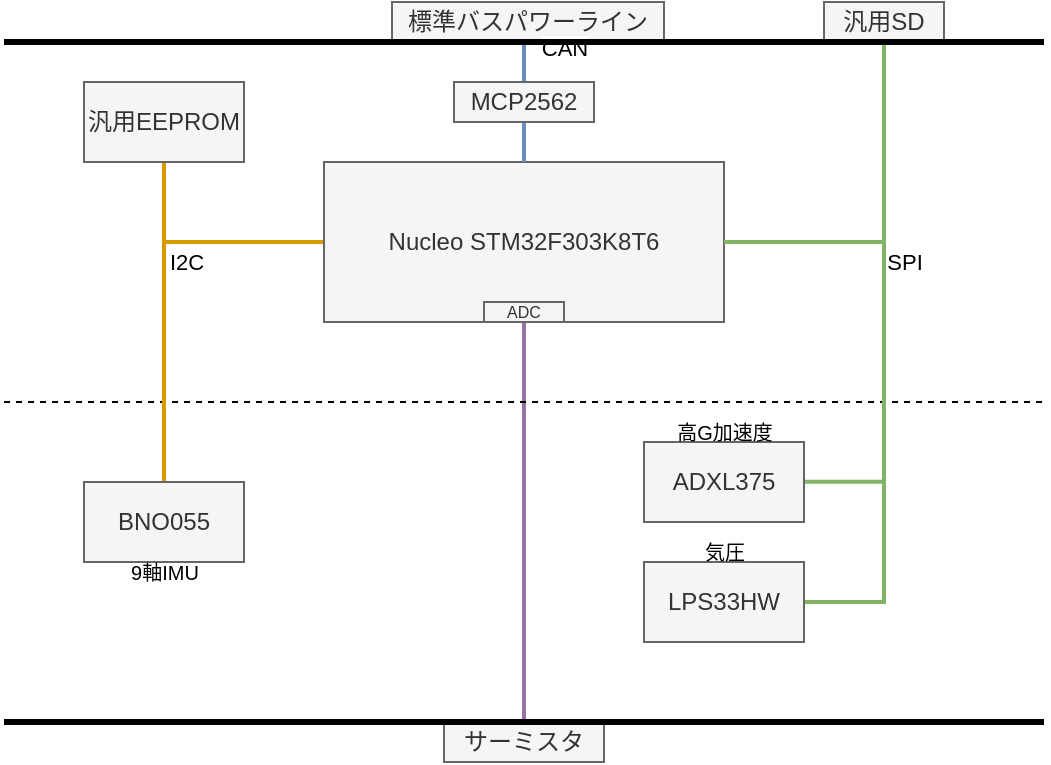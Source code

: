 <mxfile version="20.8.18" type="device"><diagram name="ページ1" id="QkPX6XRcepi8HQ4dwopv"><mxGraphModel dx="630" dy="430" grid="1" gridSize="10" guides="1" tooltips="1" connect="1" arrows="1" fold="1" page="1" pageScale="1" pageWidth="827" pageHeight="1169" math="0" shadow="0"><root><mxCell id="0"/><mxCell id="1" parent="0"/><mxCell id="HbSf87zt3STtH-_YpoYn-5" value="" style="endArrow=none;html=1;rounded=0;strokeWidth=2;fillColor=#e1d5e7;strokeColor=#9673a6;exitX=0.5;exitY=1;exitDx=0;exitDy=0;" edge="1" parent="1" source="HbSf87zt3STtH-_YpoYn-3"><mxGeometry width="50" height="50" relative="1" as="geometry"><mxPoint x="430" y="450" as="sourcePoint"/><mxPoint x="420" y="640" as="targetPoint"/></mxGeometry></mxCell><mxCell id="4oapB1MWvMiPvNOWLdjF-1" value="標準バスパワーライン" style="rounded=0;whiteSpace=wrap;html=1;fillColor=#f5f5f5;fontColor=#333333;strokeColor=#666666;" parent="1" vertex="1"><mxGeometry x="354" y="280" width="136" height="20" as="geometry"/></mxCell><mxCell id="4oapB1MWvMiPvNOWLdjF-12" style="edgeStyle=orthogonalEdgeStyle;rounded=0;orthogonalLoop=1;jettySize=auto;html=1;entryX=0.5;entryY=1;entryDx=0;entryDy=0;endArrow=none;endFill=0;strokeWidth=2;fillColor=#ffe6cc;strokeColor=#d79b00;" parent="1" source="4oapB1MWvMiPvNOWLdjF-2" target="4oapB1MWvMiPvNOWLdjF-11" edge="1"><mxGeometry relative="1" as="geometry"/></mxCell><mxCell id="4oapB1MWvMiPvNOWLdjF-16" value="I2C" style="edgeLabel;html=1;align=center;verticalAlign=middle;resizable=0;points=[];" parent="4oapB1MWvMiPvNOWLdjF-12" vertex="1" connectable="0"><mxGeometry x="-0.022" relative="1" as="geometry"><mxPoint x="-11" y="10" as="offset"/></mxGeometry></mxCell><mxCell id="4oapB1MWvMiPvNOWLdjF-2" value="Nucleo STM32F303K8T6" style="rounded=0;whiteSpace=wrap;html=1;fillColor=#f5f5f5;fontColor=#333333;strokeColor=#666666;" parent="1" vertex="1"><mxGeometry x="320" y="360" width="200" height="80" as="geometry"/></mxCell><mxCell id="4oapB1MWvMiPvNOWLdjF-23" value="" style="edgeStyle=orthogonalEdgeStyle;rounded=0;orthogonalLoop=1;jettySize=auto;html=1;endArrow=none;endFill=0;fillColor=#dae8fc;strokeColor=#6c8ebf;strokeWidth=2;" parent="1" source="4oapB1MWvMiPvNOWLdjF-5" target="4oapB1MWvMiPvNOWLdjF-2" edge="1"><mxGeometry relative="1" as="geometry"/></mxCell><mxCell id="4oapB1MWvMiPvNOWLdjF-24" value="CAN" style="edgeStyle=orthogonalEdgeStyle;rounded=0;orthogonalLoop=1;jettySize=auto;html=1;endArrow=none;endFill=0;fillColor=#dae8fc;strokeColor=#6c8ebf;strokeWidth=2;" parent="1" source="4oapB1MWvMiPvNOWLdjF-5" edge="1"><mxGeometry x="0.667" y="-20" relative="1" as="geometry"><mxPoint x="420" y="300.0" as="targetPoint"/><mxPoint as="offset"/></mxGeometry></mxCell><mxCell id="4oapB1MWvMiPvNOWLdjF-5" value="MCP2562" style="rounded=0;whiteSpace=wrap;html=1;fillColor=#f5f5f5;fontColor=#333333;strokeColor=#666666;" parent="1" vertex="1"><mxGeometry x="385" y="320" width="70" height="20" as="geometry"/></mxCell><mxCell id="4oapB1MWvMiPvNOWLdjF-11" value="汎用EEPROM" style="rounded=0;whiteSpace=wrap;html=1;fillColor=#f5f5f5;fontColor=#333333;strokeColor=#666666;" parent="1" vertex="1"><mxGeometry x="200" y="320" width="80" height="40" as="geometry"/></mxCell><mxCell id="4oapB1MWvMiPvNOWLdjF-14" style="edgeStyle=orthogonalEdgeStyle;rounded=0;orthogonalLoop=1;jettySize=auto;html=1;entryX=1;entryY=0.5;entryDx=0;entryDy=0;endArrow=none;endFill=0;fillColor=#d5e8d4;strokeColor=#82b366;strokeWidth=2;" parent="1" source="4oapB1MWvMiPvNOWLdjF-13" target="4oapB1MWvMiPvNOWLdjF-2" edge="1"><mxGeometry relative="1" as="geometry"><Array as="points"><mxPoint x="600" y="400"/></Array></mxGeometry></mxCell><mxCell id="4oapB1MWvMiPvNOWLdjF-15" value="SPI" style="edgeLabel;html=1;align=center;verticalAlign=middle;resizable=0;points=[];" parent="4oapB1MWvMiPvNOWLdjF-14" vertex="1" connectable="0"><mxGeometry x="-0.344" y="2" relative="1" as="geometry"><mxPoint x="8" y="51" as="offset"/></mxGeometry></mxCell><mxCell id="4oapB1MWvMiPvNOWLdjF-13" value="汎用SD" style="rounded=0;whiteSpace=wrap;html=1;fillColor=#f5f5f5;fontColor=#333333;strokeColor=#666666;" parent="1" vertex="1"><mxGeometry x="570" y="280" width="60" height="20" as="geometry"/></mxCell><mxCell id="4oapB1MWvMiPvNOWLdjF-17" value="" style="endArrow=none;html=1;rounded=0;strokeWidth=1;dashed=1;" parent="1" edge="1"><mxGeometry width="50" height="50" relative="1" as="geometry"><mxPoint x="160" y="480" as="sourcePoint"/><mxPoint x="680" y="480" as="targetPoint"/></mxGeometry></mxCell><mxCell id="4oapB1MWvMiPvNOWLdjF-19" value="" style="endArrow=none;html=1;rounded=0;fillColor=#ffe6cc;strokeColor=#d79b00;strokeWidth=2;" parent="1" edge="1"><mxGeometry width="50" height="50" relative="1" as="geometry"><mxPoint x="240" y="520" as="sourcePoint"/><mxPoint x="240" y="400" as="targetPoint"/></mxGeometry></mxCell><mxCell id="4oapB1MWvMiPvNOWLdjF-20" value="" style="endArrow=none;html=1;rounded=0;strokeWidth=2;fillColor=#d5e8d4;strokeColor=#82b366;exitX=1;exitY=0.5;exitDx=0;exitDy=0;" parent="1" edge="1" source="ObKwa1Th6V1Hipij98Qq-3"><mxGeometry width="50" height="50" relative="1" as="geometry"><mxPoint x="600" y="600" as="sourcePoint"/><mxPoint x="600" y="400" as="targetPoint"/><Array as="points"><mxPoint x="600" y="580"/></Array></mxGeometry></mxCell><mxCell id="4oapB1MWvMiPvNOWLdjF-9" value="" style="endArrow=none;html=1;rounded=0;strokeWidth=3;" parent="1" edge="1"><mxGeometry width="50" height="50" relative="1" as="geometry"><mxPoint x="160" y="300" as="sourcePoint"/><mxPoint x="680" y="300" as="targetPoint"/></mxGeometry></mxCell><mxCell id="ObKwa1Th6V1Hipij98Qq-9" value="" style="endArrow=none;html=1;rounded=0;strokeWidth=2;fillColor=#d5e8d4;strokeColor=#82b366;" parent="1" edge="1"><mxGeometry width="50" height="50" relative="1" as="geometry"><mxPoint x="560" y="519.86" as="sourcePoint"/><mxPoint x="600" y="519.86" as="targetPoint"/></mxGeometry></mxCell><mxCell id="ObKwa1Th6V1Hipij98Qq-3" value="LPS33HW" style="rounded=0;whiteSpace=wrap;html=1;fillColor=#f5f5f5;fontColor=#333333;strokeColor=#666666;" parent="1" vertex="1"><mxGeometry x="480" y="560" width="80" height="40" as="geometry"/></mxCell><mxCell id="ObKwa1Th6V1Hipij98Qq-1" value="BNO055" style="rounded=0;whiteSpace=wrap;html=1;fillColor=#f5f5f5;strokeColor=#666666;fontColor=#333333;" parent="1" vertex="1"><mxGeometry x="200" y="520" width="80" height="40" as="geometry"/></mxCell><mxCell id="ObKwa1Th6V1Hipij98Qq-2" value="ADXL375" style="rounded=0;whiteSpace=wrap;html=1;fillColor=#f5f5f5;fontColor=#333333;strokeColor=#666666;" parent="1" vertex="1"><mxGeometry x="480" y="500" width="80" height="40" as="geometry"/></mxCell><mxCell id="ObKwa1Th6V1Hipij98Qq-13" value="気圧" style="text;html=1;strokeColor=none;fillColor=none;align=center;verticalAlign=middle;whiteSpace=wrap;rounded=0;fontSize=10;" parent="1" vertex="1"><mxGeometry x="473.75" y="550" width="92.5" height="10" as="geometry"/></mxCell><mxCell id="ObKwa1Th6V1Hipij98Qq-15" value="9軸IMU" style="text;html=1;strokeColor=none;fillColor=none;align=center;verticalAlign=middle;whiteSpace=wrap;rounded=0;fontSize=10;" parent="1" vertex="1"><mxGeometry x="193.75" y="560" width="92.5" height="10" as="geometry"/></mxCell><mxCell id="ObKwa1Th6V1Hipij98Qq-16" value="高G加速度" style="text;html=1;strokeColor=none;fillColor=none;align=center;verticalAlign=middle;whiteSpace=wrap;rounded=0;fontSize=10;" parent="1" vertex="1"><mxGeometry x="473.75" y="490" width="92.5" height="10" as="geometry"/></mxCell><mxCell id="HbSf87zt3STtH-_YpoYn-1" value="サーミスタ" style="rounded=0;whiteSpace=wrap;html=1;fillColor=#f5f5f5;fontColor=#333333;strokeColor=#666666;" vertex="1" parent="1"><mxGeometry x="380" y="640" width="80" height="20" as="geometry"/></mxCell><mxCell id="HbSf87zt3STtH-_YpoYn-2" value="" style="endArrow=none;html=1;rounded=0;strokeWidth=3;" edge="1" parent="1"><mxGeometry width="50" height="50" relative="1" as="geometry"><mxPoint x="160" y="640" as="sourcePoint"/><mxPoint x="680" y="640" as="targetPoint"/></mxGeometry></mxCell><mxCell id="HbSf87zt3STtH-_YpoYn-3" value="ADC" style="rounded=0;whiteSpace=wrap;html=1;fillColor=#f5f5f5;fontColor=#333333;strokeColor=#666666;fontSize=8;" vertex="1" parent="1"><mxGeometry x="400" y="430" width="40" height="10" as="geometry"/></mxCell></root></mxGraphModel></diagram></mxfile>